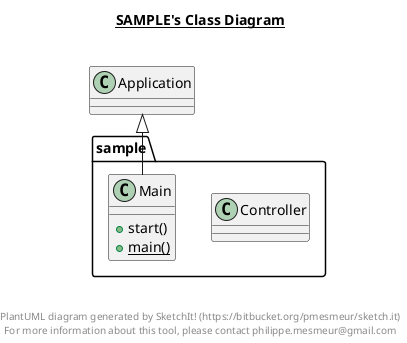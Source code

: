 @startuml

title __SAMPLE's Class Diagram__\n

  package sample {
    class Controller {
    }
  }
  

  package sample {
    class Main {
        + start()
        {static} + main()
    }
  }
  

  Main -up-|> Application


right footer


PlantUML diagram generated by SketchIt! (https://bitbucket.org/pmesmeur/sketch.it)
For more information about this tool, please contact philippe.mesmeur@gmail.com
endfooter

@enduml
